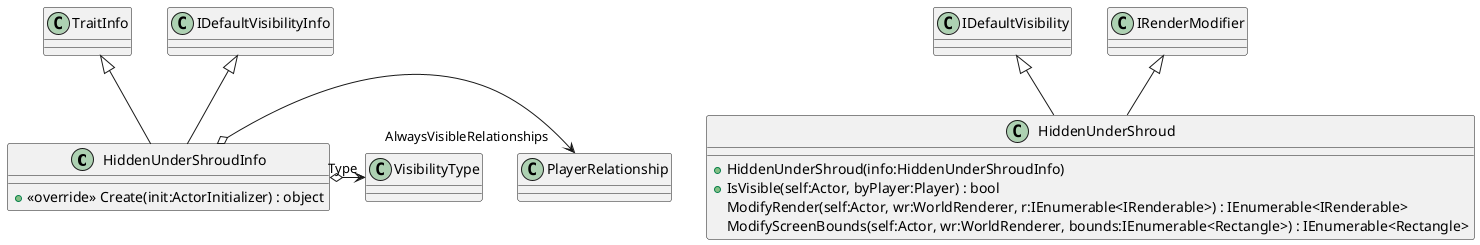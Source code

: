 @startuml
class HiddenUnderShroudInfo {
    + <<override>> Create(init:ActorInitializer) : object
}
class HiddenUnderShroud {
    + HiddenUnderShroud(info:HiddenUnderShroudInfo)
    + IsVisible(self:Actor, byPlayer:Player) : bool
    ModifyRender(self:Actor, wr:WorldRenderer, r:IEnumerable<IRenderable>) : IEnumerable<IRenderable>
    ModifyScreenBounds(self:Actor, wr:WorldRenderer, bounds:IEnumerable<Rectangle>) : IEnumerable<Rectangle>
}
TraitInfo <|-- HiddenUnderShroudInfo
IDefaultVisibilityInfo <|-- HiddenUnderShroudInfo
HiddenUnderShroudInfo o-> "AlwaysVisibleRelationships" PlayerRelationship
HiddenUnderShroudInfo o-> "Type" VisibilityType
IDefaultVisibility <|-- HiddenUnderShroud
IRenderModifier <|-- HiddenUnderShroud
@enduml
